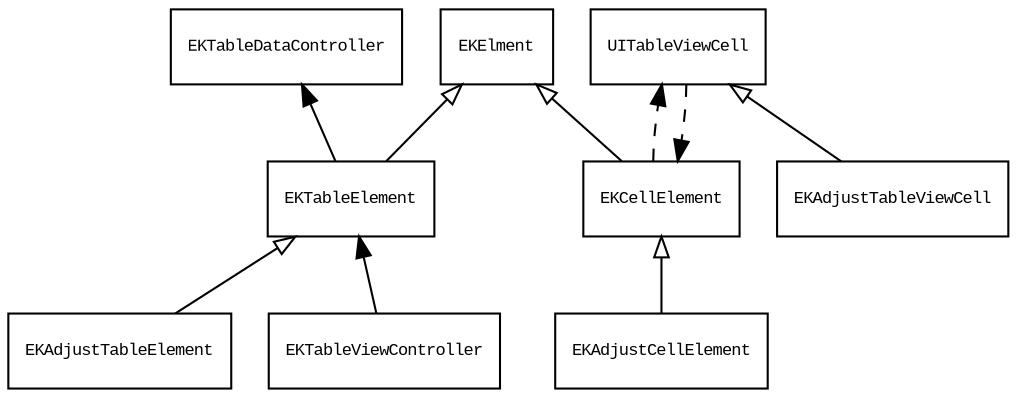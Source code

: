digraph tableelement {
   rankdir  = BT
   fontname = "Courier New"
   fontsize = 8
   node [
      fontname = "Courier New" 
      fontsize = 8
      shape = "record"
   ]
   edge [
      fontname = "Courier New"
      fontsize = 8
   ]
   EKElement [
      label = "{EKElment }"
   ]
   EKTableElement [
     label = "{EKTableElement}"
   ]
   EKTableDataController[
     label = "{EKTableDataController}"
   ]

   EKAdjustTableElement [
     label = "{EKAdjustTableElement}"
   ]

   EKCellElement [
     label = "{EKCellElement}" 
   ]

   EKTableViewController [
     label = "{EKTableViewController}"
   ]

   UITableViewCell [
     label = "{UITableViewCell}"
   ]

   EKAdjustCellElement [
     label = "{EKAdjustCellElement}"
   ]

   EKAdjustTableViewCell [
     label = "{EKAdjustTableViewCell}"
   ]
   edge [
      arrowhead = "empty"
   ]
   EKTableElement -> EKElement[arrowhead = "empty"]
   EKTableElement -> EKTableDataController[arrowhead="normal"]
   EKAdjustTableElement -> EKTableElement[arrowhead="empty"]
   EKCellElement -> EKElement[arrowhead = "empty"]
   EKCellElement -> UITableViewCell[arrowhead="normal", style=dashed]
   EKTableViewController -> EKTableElement[arrowhead="normal"]
   UITableViewCell -> EKCellElement[arrowhead="normal", style=dashed]
   EKAdjustCellElement -> EKCellElement[arrowhead="empty"]
   EKAdjustTableViewCell -> UITableViewCell[arrowhead="empty"]


   
}
